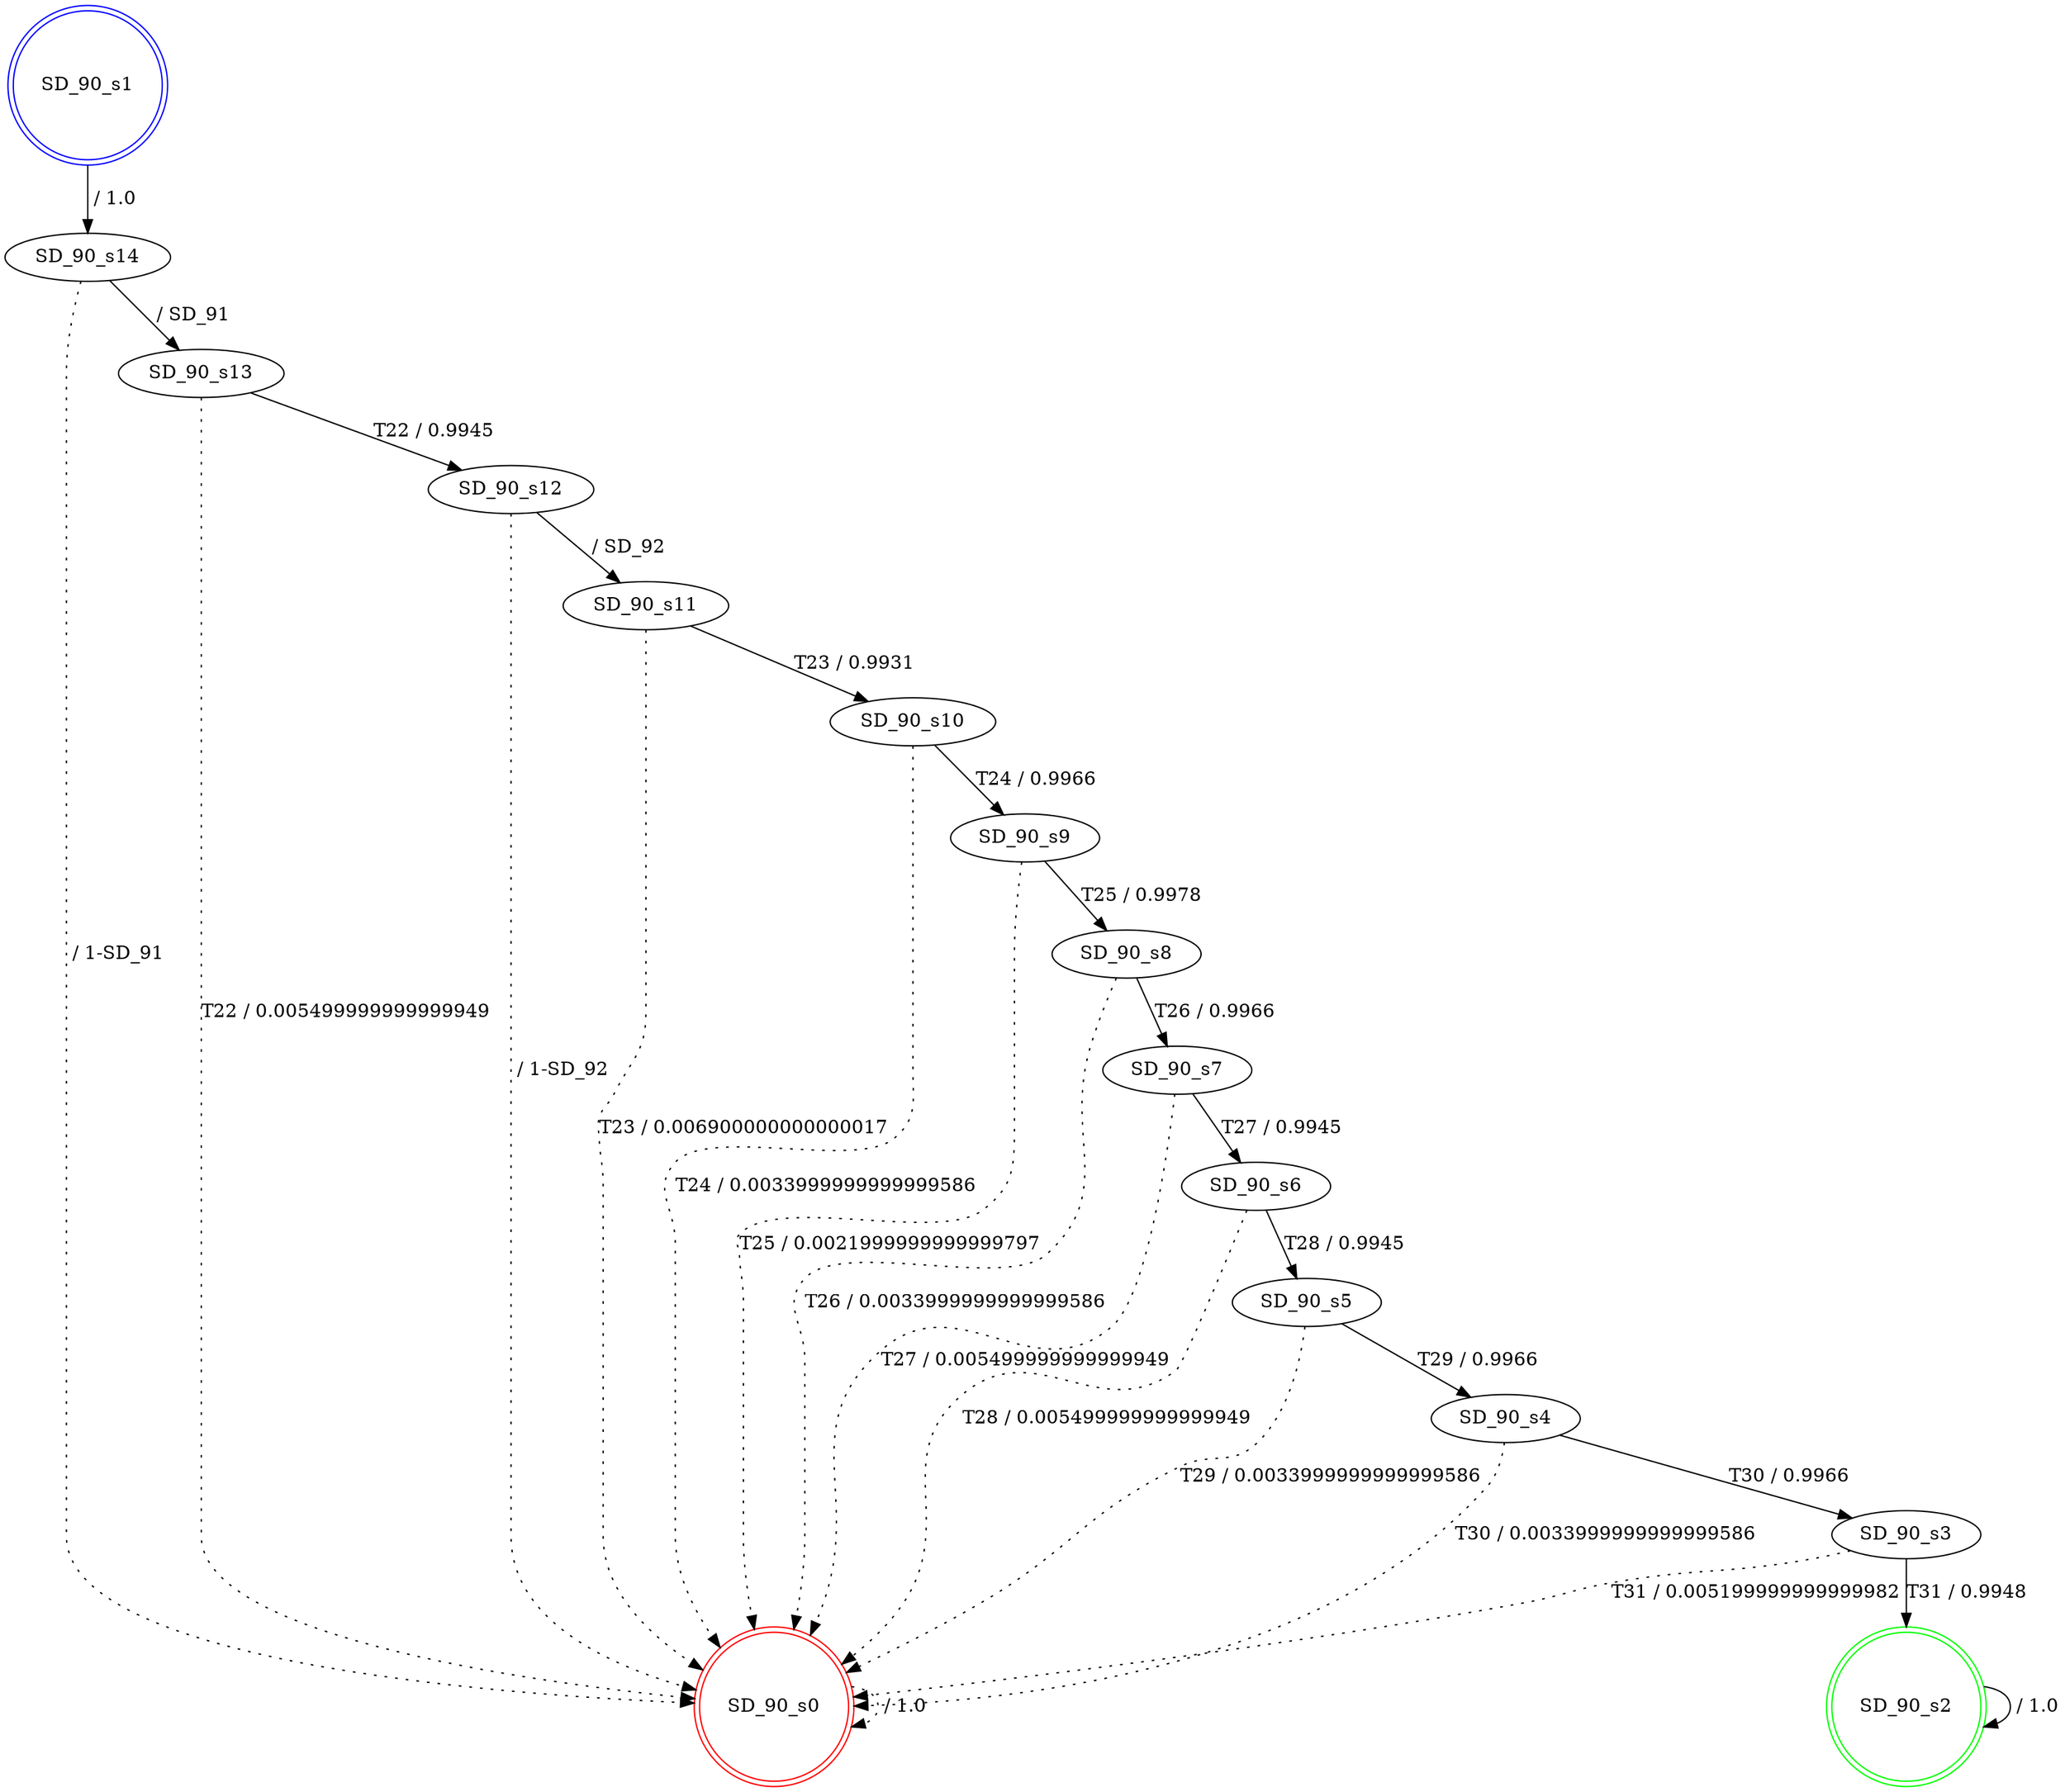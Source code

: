 digraph graphname {
SD_90_s0 [label="SD_90_s0",color=red,shape=doublecircle ];
SD_90_s1 [label="SD_90_s1",color=blue,shape=doublecircle ];
SD_90_s2 [label="SD_90_s2",color=green,shape=doublecircle ];
SD_90_s3 [label="SD_90_s3" ];
SD_90_s4 [label="SD_90_s4" ];
SD_90_s5 [label="SD_90_s5" ];
SD_90_s6 [label="SD_90_s6" ];
SD_90_s7 [label="SD_90_s7" ];
SD_90_s8 [label="SD_90_s8" ];
SD_90_s9 [label="SD_90_s9" ];
SD_90_s10 [label="SD_90_s10" ];
SD_90_s11 [label="SD_90_s11" ];
SD_90_s12 [label="SD_90_s12" ];
SD_90_s13 [label="SD_90_s13" ];
SD_90_s14 [label="SD_90_s14" ];
SD_90_s0 -> SD_90_s0 [label=" / 1.0", style=dotted];
SD_90_s1 -> SD_90_s14 [label=" / 1.0"];
SD_90_s2 -> SD_90_s2 [label=" / 1.0"];
SD_90_s3 -> SD_90_s2 [label="T31 / 0.9948"];
SD_90_s3 -> SD_90_s0 [label="T31 / 0.005199999999999982", style=dotted];
SD_90_s4 -> SD_90_s3 [label="T30 / 0.9966"];
SD_90_s4 -> SD_90_s0 [label="T30 / 0.0033999999999999586", style=dotted];
SD_90_s5 -> SD_90_s4 [label="T29 / 0.9966"];
SD_90_s5 -> SD_90_s0 [label="T29 / 0.0033999999999999586", style=dotted];
SD_90_s6 -> SD_90_s5 [label="T28 / 0.9945"];
SD_90_s6 -> SD_90_s0 [label="T28 / 0.005499999999999949", style=dotted];
SD_90_s7 -> SD_90_s6 [label="T27 / 0.9945"];
SD_90_s7 -> SD_90_s0 [label="T27 / 0.005499999999999949", style=dotted];
SD_90_s8 -> SD_90_s7 [label="T26 / 0.9966"];
SD_90_s8 -> SD_90_s0 [label="T26 / 0.0033999999999999586", style=dotted];
SD_90_s9 -> SD_90_s8 [label="T25 / 0.9978"];
SD_90_s9 -> SD_90_s0 [label="T25 / 0.0021999999999999797", style=dotted];
SD_90_s10 -> SD_90_s9 [label="T24 / 0.9966"];
SD_90_s10 -> SD_90_s0 [label="T24 / 0.0033999999999999586", style=dotted];
SD_90_s11 -> SD_90_s10 [label="T23 / 0.9931"];
SD_90_s11 -> SD_90_s0 [label="T23 / 0.006900000000000017", style=dotted];
SD_90_s12 -> SD_90_s11 [label=" / SD_92"];
SD_90_s12 -> SD_90_s0 [label=" / 1-SD_92", style=dotted];
SD_90_s13 -> SD_90_s12 [label="T22 / 0.9945"];
SD_90_s13 -> SD_90_s0 [label="T22 / 0.005499999999999949", style=dotted];
SD_90_s14 -> SD_90_s13 [label=" / SD_91"];
SD_90_s14 -> SD_90_s0 [label=" / 1-SD_91", style=dotted];
}